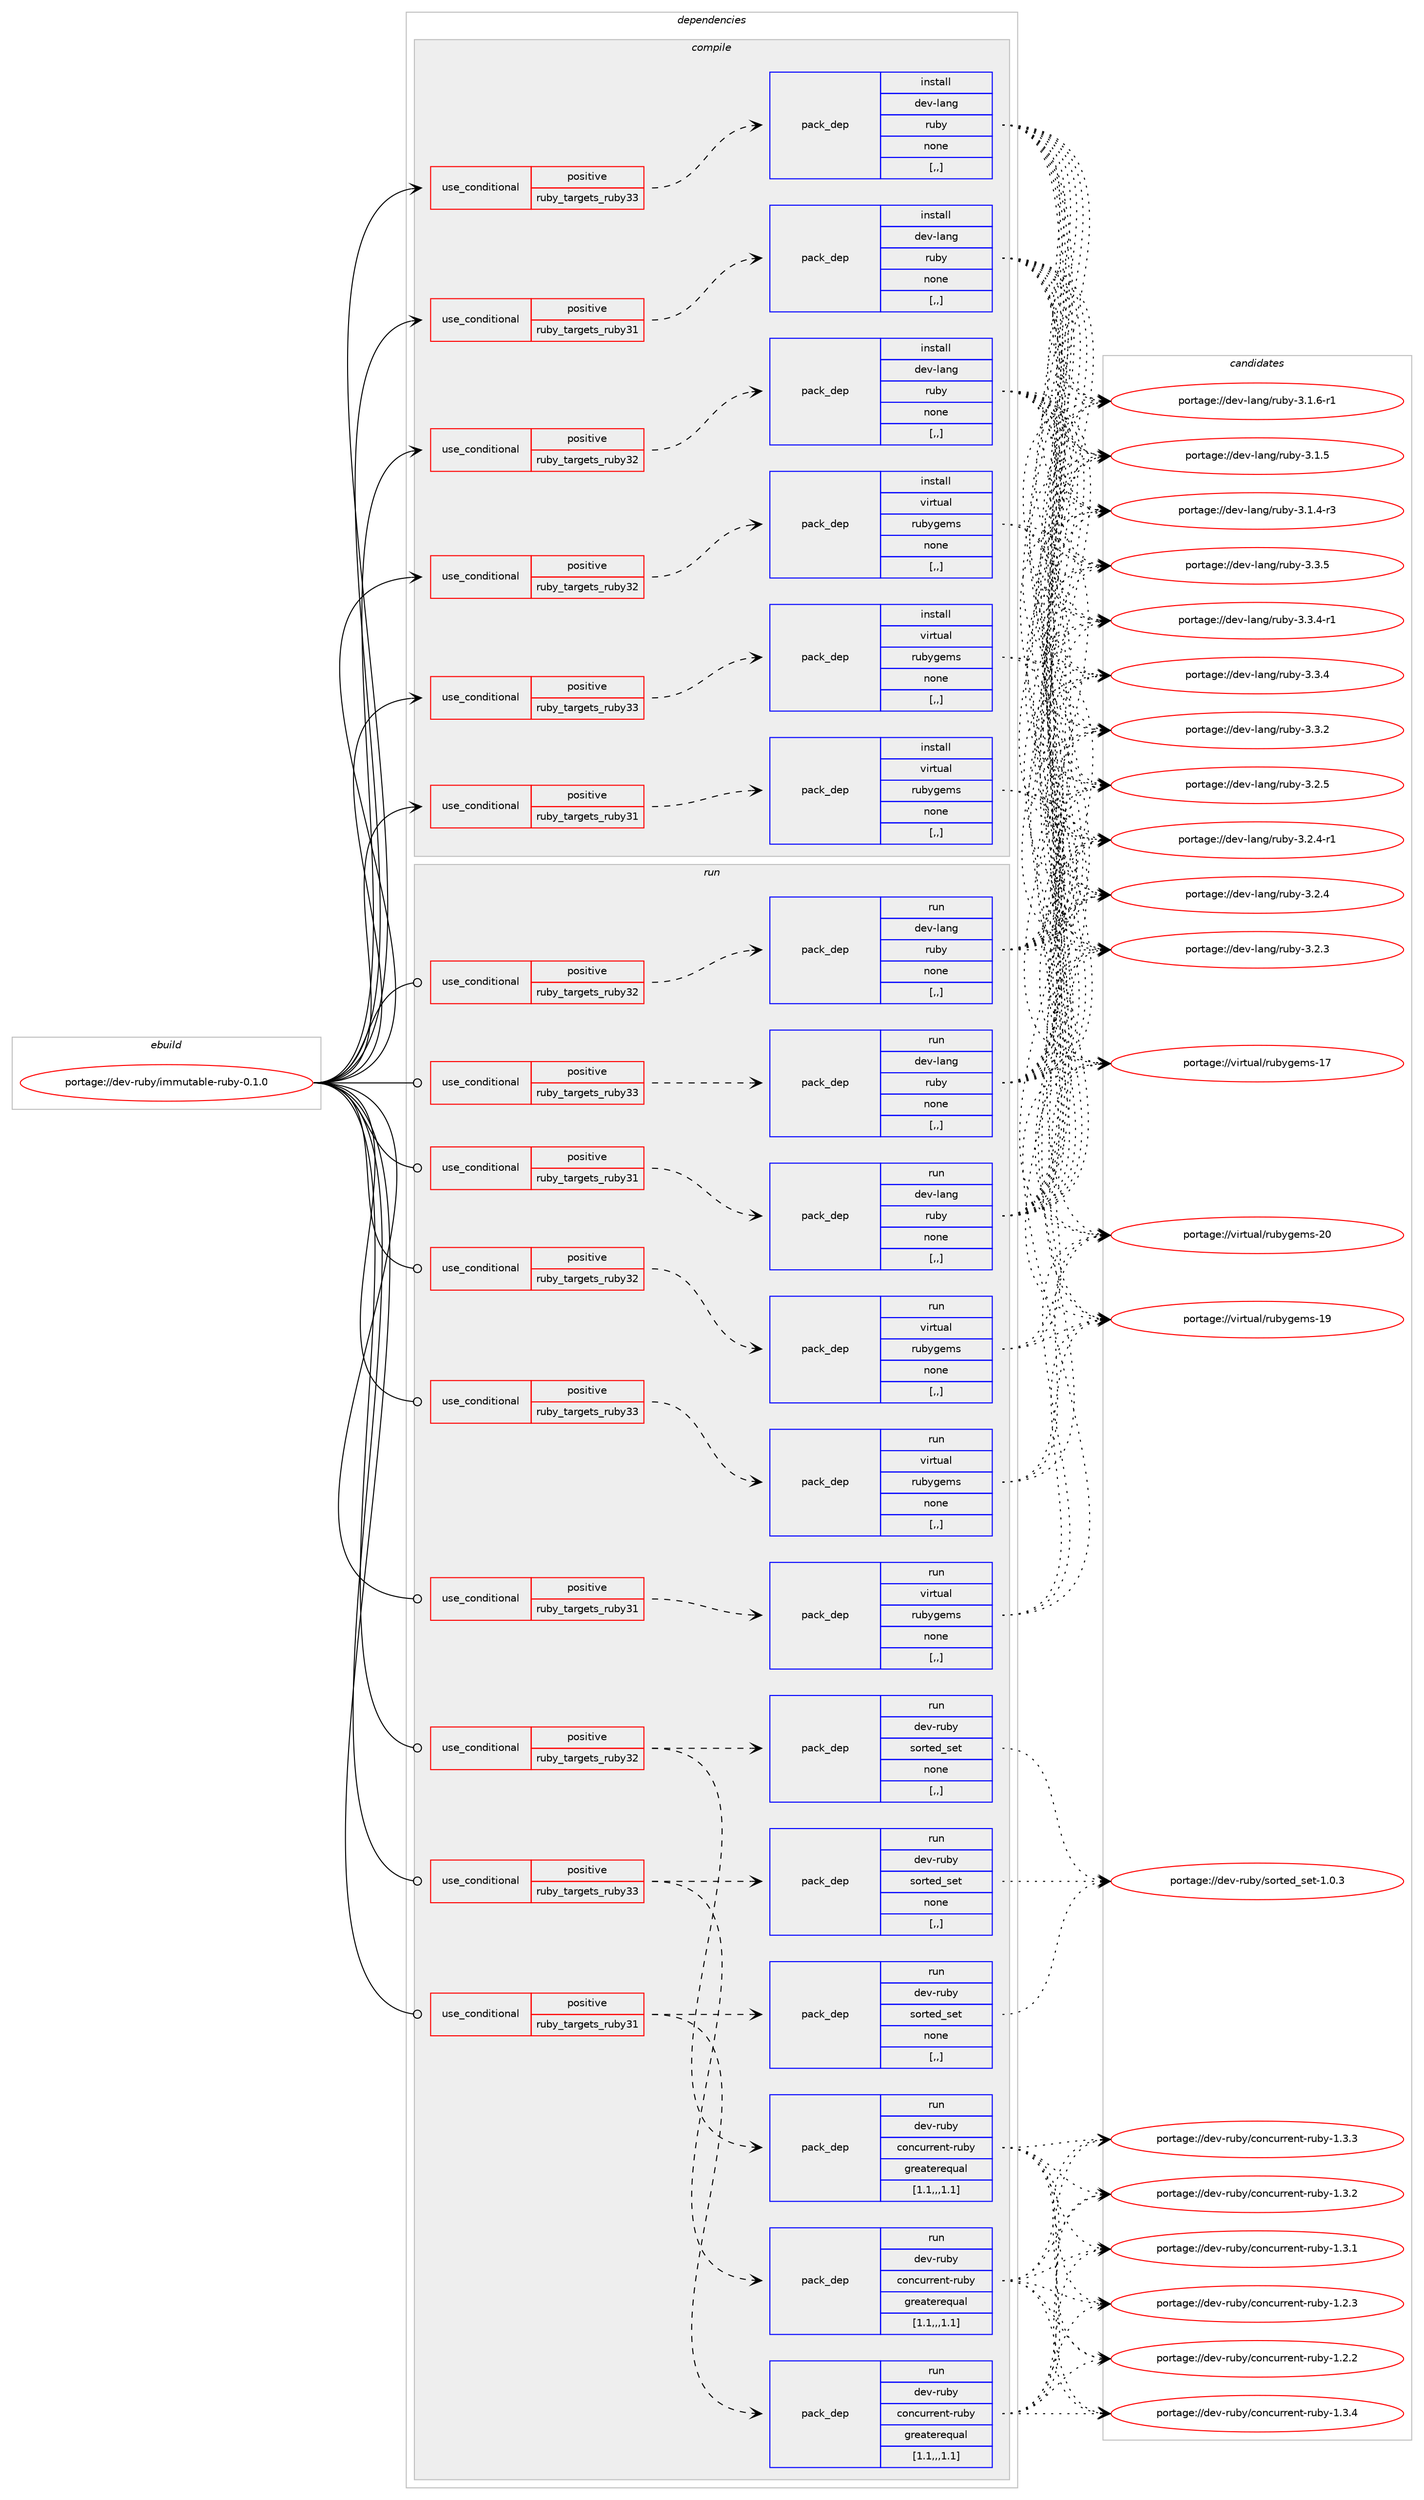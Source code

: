 digraph prolog {

# *************
# Graph options
# *************

newrank=true;
concentrate=true;
compound=true;
graph [rankdir=LR,fontname=Helvetica,fontsize=10,ranksep=1.5];#, ranksep=2.5, nodesep=0.2];
edge  [arrowhead=vee];
node  [fontname=Helvetica,fontsize=10];

# **********
# The ebuild
# **********

subgraph cluster_leftcol {
color=gray;
label=<<i>ebuild</i>>;
id [label="portage://dev-ruby/immutable-ruby-0.1.0", color=red, width=4, href="../dev-ruby/immutable-ruby-0.1.0.svg"];
}

# ****************
# The dependencies
# ****************

subgraph cluster_midcol {
color=gray;
label=<<i>dependencies</i>>;
subgraph cluster_compile {
fillcolor="#eeeeee";
style=filled;
label=<<i>compile</i>>;
subgraph cond180191 {
dependency682979 [label=<<TABLE BORDER="0" CELLBORDER="1" CELLSPACING="0" CELLPADDING="4"><TR><TD ROWSPAN="3" CELLPADDING="10">use_conditional</TD></TR><TR><TD>positive</TD></TR><TR><TD>ruby_targets_ruby31</TD></TR></TABLE>>, shape=none, color=red];
subgraph pack497865 {
dependency682980 [label=<<TABLE BORDER="0" CELLBORDER="1" CELLSPACING="0" CELLPADDING="4" WIDTH="220"><TR><TD ROWSPAN="6" CELLPADDING="30">pack_dep</TD></TR><TR><TD WIDTH="110">install</TD></TR><TR><TD>dev-lang</TD></TR><TR><TD>ruby</TD></TR><TR><TD>none</TD></TR><TR><TD>[,,]</TD></TR></TABLE>>, shape=none, color=blue];
}
dependency682979:e -> dependency682980:w [weight=20,style="dashed",arrowhead="vee"];
}
id:e -> dependency682979:w [weight=20,style="solid",arrowhead="vee"];
subgraph cond180192 {
dependency682981 [label=<<TABLE BORDER="0" CELLBORDER="1" CELLSPACING="0" CELLPADDING="4"><TR><TD ROWSPAN="3" CELLPADDING="10">use_conditional</TD></TR><TR><TD>positive</TD></TR><TR><TD>ruby_targets_ruby31</TD></TR></TABLE>>, shape=none, color=red];
subgraph pack497866 {
dependency682982 [label=<<TABLE BORDER="0" CELLBORDER="1" CELLSPACING="0" CELLPADDING="4" WIDTH="220"><TR><TD ROWSPAN="6" CELLPADDING="30">pack_dep</TD></TR><TR><TD WIDTH="110">install</TD></TR><TR><TD>virtual</TD></TR><TR><TD>rubygems</TD></TR><TR><TD>none</TD></TR><TR><TD>[,,]</TD></TR></TABLE>>, shape=none, color=blue];
}
dependency682981:e -> dependency682982:w [weight=20,style="dashed",arrowhead="vee"];
}
id:e -> dependency682981:w [weight=20,style="solid",arrowhead="vee"];
subgraph cond180193 {
dependency682983 [label=<<TABLE BORDER="0" CELLBORDER="1" CELLSPACING="0" CELLPADDING="4"><TR><TD ROWSPAN="3" CELLPADDING="10">use_conditional</TD></TR><TR><TD>positive</TD></TR><TR><TD>ruby_targets_ruby32</TD></TR></TABLE>>, shape=none, color=red];
subgraph pack497867 {
dependency682984 [label=<<TABLE BORDER="0" CELLBORDER="1" CELLSPACING="0" CELLPADDING="4" WIDTH="220"><TR><TD ROWSPAN="6" CELLPADDING="30">pack_dep</TD></TR><TR><TD WIDTH="110">install</TD></TR><TR><TD>dev-lang</TD></TR><TR><TD>ruby</TD></TR><TR><TD>none</TD></TR><TR><TD>[,,]</TD></TR></TABLE>>, shape=none, color=blue];
}
dependency682983:e -> dependency682984:w [weight=20,style="dashed",arrowhead="vee"];
}
id:e -> dependency682983:w [weight=20,style="solid",arrowhead="vee"];
subgraph cond180194 {
dependency682985 [label=<<TABLE BORDER="0" CELLBORDER="1" CELLSPACING="0" CELLPADDING="4"><TR><TD ROWSPAN="3" CELLPADDING="10">use_conditional</TD></TR><TR><TD>positive</TD></TR><TR><TD>ruby_targets_ruby32</TD></TR></TABLE>>, shape=none, color=red];
subgraph pack497868 {
dependency682986 [label=<<TABLE BORDER="0" CELLBORDER="1" CELLSPACING="0" CELLPADDING="4" WIDTH="220"><TR><TD ROWSPAN="6" CELLPADDING="30">pack_dep</TD></TR><TR><TD WIDTH="110">install</TD></TR><TR><TD>virtual</TD></TR><TR><TD>rubygems</TD></TR><TR><TD>none</TD></TR><TR><TD>[,,]</TD></TR></TABLE>>, shape=none, color=blue];
}
dependency682985:e -> dependency682986:w [weight=20,style="dashed",arrowhead="vee"];
}
id:e -> dependency682985:w [weight=20,style="solid",arrowhead="vee"];
subgraph cond180195 {
dependency682987 [label=<<TABLE BORDER="0" CELLBORDER="1" CELLSPACING="0" CELLPADDING="4"><TR><TD ROWSPAN="3" CELLPADDING="10">use_conditional</TD></TR><TR><TD>positive</TD></TR><TR><TD>ruby_targets_ruby33</TD></TR></TABLE>>, shape=none, color=red];
subgraph pack497869 {
dependency682988 [label=<<TABLE BORDER="0" CELLBORDER="1" CELLSPACING="0" CELLPADDING="4" WIDTH="220"><TR><TD ROWSPAN="6" CELLPADDING="30">pack_dep</TD></TR><TR><TD WIDTH="110">install</TD></TR><TR><TD>dev-lang</TD></TR><TR><TD>ruby</TD></TR><TR><TD>none</TD></TR><TR><TD>[,,]</TD></TR></TABLE>>, shape=none, color=blue];
}
dependency682987:e -> dependency682988:w [weight=20,style="dashed",arrowhead="vee"];
}
id:e -> dependency682987:w [weight=20,style="solid",arrowhead="vee"];
subgraph cond180196 {
dependency682989 [label=<<TABLE BORDER="0" CELLBORDER="1" CELLSPACING="0" CELLPADDING="4"><TR><TD ROWSPAN="3" CELLPADDING="10">use_conditional</TD></TR><TR><TD>positive</TD></TR><TR><TD>ruby_targets_ruby33</TD></TR></TABLE>>, shape=none, color=red];
subgraph pack497870 {
dependency682990 [label=<<TABLE BORDER="0" CELLBORDER="1" CELLSPACING="0" CELLPADDING="4" WIDTH="220"><TR><TD ROWSPAN="6" CELLPADDING="30">pack_dep</TD></TR><TR><TD WIDTH="110">install</TD></TR><TR><TD>virtual</TD></TR><TR><TD>rubygems</TD></TR><TR><TD>none</TD></TR><TR><TD>[,,]</TD></TR></TABLE>>, shape=none, color=blue];
}
dependency682989:e -> dependency682990:w [weight=20,style="dashed",arrowhead="vee"];
}
id:e -> dependency682989:w [weight=20,style="solid",arrowhead="vee"];
}
subgraph cluster_compileandrun {
fillcolor="#eeeeee";
style=filled;
label=<<i>compile and run</i>>;
}
subgraph cluster_run {
fillcolor="#eeeeee";
style=filled;
label=<<i>run</i>>;
subgraph cond180197 {
dependency682991 [label=<<TABLE BORDER="0" CELLBORDER="1" CELLSPACING="0" CELLPADDING="4"><TR><TD ROWSPAN="3" CELLPADDING="10">use_conditional</TD></TR><TR><TD>positive</TD></TR><TR><TD>ruby_targets_ruby31</TD></TR></TABLE>>, shape=none, color=red];
subgraph pack497871 {
dependency682992 [label=<<TABLE BORDER="0" CELLBORDER="1" CELLSPACING="0" CELLPADDING="4" WIDTH="220"><TR><TD ROWSPAN="6" CELLPADDING="30">pack_dep</TD></TR><TR><TD WIDTH="110">run</TD></TR><TR><TD>dev-lang</TD></TR><TR><TD>ruby</TD></TR><TR><TD>none</TD></TR><TR><TD>[,,]</TD></TR></TABLE>>, shape=none, color=blue];
}
dependency682991:e -> dependency682992:w [weight=20,style="dashed",arrowhead="vee"];
}
id:e -> dependency682991:w [weight=20,style="solid",arrowhead="odot"];
subgraph cond180198 {
dependency682993 [label=<<TABLE BORDER="0" CELLBORDER="1" CELLSPACING="0" CELLPADDING="4"><TR><TD ROWSPAN="3" CELLPADDING="10">use_conditional</TD></TR><TR><TD>positive</TD></TR><TR><TD>ruby_targets_ruby31</TD></TR></TABLE>>, shape=none, color=red];
subgraph pack497872 {
dependency682994 [label=<<TABLE BORDER="0" CELLBORDER="1" CELLSPACING="0" CELLPADDING="4" WIDTH="220"><TR><TD ROWSPAN="6" CELLPADDING="30">pack_dep</TD></TR><TR><TD WIDTH="110">run</TD></TR><TR><TD>dev-ruby</TD></TR><TR><TD>concurrent-ruby</TD></TR><TR><TD>greaterequal</TD></TR><TR><TD>[1.1,,,1.1]</TD></TR></TABLE>>, shape=none, color=blue];
}
dependency682993:e -> dependency682994:w [weight=20,style="dashed",arrowhead="vee"];
subgraph pack497873 {
dependency682995 [label=<<TABLE BORDER="0" CELLBORDER="1" CELLSPACING="0" CELLPADDING="4" WIDTH="220"><TR><TD ROWSPAN="6" CELLPADDING="30">pack_dep</TD></TR><TR><TD WIDTH="110">run</TD></TR><TR><TD>dev-ruby</TD></TR><TR><TD>sorted_set</TD></TR><TR><TD>none</TD></TR><TR><TD>[,,]</TD></TR></TABLE>>, shape=none, color=blue];
}
dependency682993:e -> dependency682995:w [weight=20,style="dashed",arrowhead="vee"];
}
id:e -> dependency682993:w [weight=20,style="solid",arrowhead="odot"];
subgraph cond180199 {
dependency682996 [label=<<TABLE BORDER="0" CELLBORDER="1" CELLSPACING="0" CELLPADDING="4"><TR><TD ROWSPAN="3" CELLPADDING="10">use_conditional</TD></TR><TR><TD>positive</TD></TR><TR><TD>ruby_targets_ruby31</TD></TR></TABLE>>, shape=none, color=red];
subgraph pack497874 {
dependency682997 [label=<<TABLE BORDER="0" CELLBORDER="1" CELLSPACING="0" CELLPADDING="4" WIDTH="220"><TR><TD ROWSPAN="6" CELLPADDING="30">pack_dep</TD></TR><TR><TD WIDTH="110">run</TD></TR><TR><TD>virtual</TD></TR><TR><TD>rubygems</TD></TR><TR><TD>none</TD></TR><TR><TD>[,,]</TD></TR></TABLE>>, shape=none, color=blue];
}
dependency682996:e -> dependency682997:w [weight=20,style="dashed",arrowhead="vee"];
}
id:e -> dependency682996:w [weight=20,style="solid",arrowhead="odot"];
subgraph cond180200 {
dependency682998 [label=<<TABLE BORDER="0" CELLBORDER="1" CELLSPACING="0" CELLPADDING="4"><TR><TD ROWSPAN="3" CELLPADDING="10">use_conditional</TD></TR><TR><TD>positive</TD></TR><TR><TD>ruby_targets_ruby32</TD></TR></TABLE>>, shape=none, color=red];
subgraph pack497875 {
dependency682999 [label=<<TABLE BORDER="0" CELLBORDER="1" CELLSPACING="0" CELLPADDING="4" WIDTH="220"><TR><TD ROWSPAN="6" CELLPADDING="30">pack_dep</TD></TR><TR><TD WIDTH="110">run</TD></TR><TR><TD>dev-lang</TD></TR><TR><TD>ruby</TD></TR><TR><TD>none</TD></TR><TR><TD>[,,]</TD></TR></TABLE>>, shape=none, color=blue];
}
dependency682998:e -> dependency682999:w [weight=20,style="dashed",arrowhead="vee"];
}
id:e -> dependency682998:w [weight=20,style="solid",arrowhead="odot"];
subgraph cond180201 {
dependency683000 [label=<<TABLE BORDER="0" CELLBORDER="1" CELLSPACING="0" CELLPADDING="4"><TR><TD ROWSPAN="3" CELLPADDING="10">use_conditional</TD></TR><TR><TD>positive</TD></TR><TR><TD>ruby_targets_ruby32</TD></TR></TABLE>>, shape=none, color=red];
subgraph pack497876 {
dependency683001 [label=<<TABLE BORDER="0" CELLBORDER="1" CELLSPACING="0" CELLPADDING="4" WIDTH="220"><TR><TD ROWSPAN="6" CELLPADDING="30">pack_dep</TD></TR><TR><TD WIDTH="110">run</TD></TR><TR><TD>dev-ruby</TD></TR><TR><TD>concurrent-ruby</TD></TR><TR><TD>greaterequal</TD></TR><TR><TD>[1.1,,,1.1]</TD></TR></TABLE>>, shape=none, color=blue];
}
dependency683000:e -> dependency683001:w [weight=20,style="dashed",arrowhead="vee"];
subgraph pack497877 {
dependency683002 [label=<<TABLE BORDER="0" CELLBORDER="1" CELLSPACING="0" CELLPADDING="4" WIDTH="220"><TR><TD ROWSPAN="6" CELLPADDING="30">pack_dep</TD></TR><TR><TD WIDTH="110">run</TD></TR><TR><TD>dev-ruby</TD></TR><TR><TD>sorted_set</TD></TR><TR><TD>none</TD></TR><TR><TD>[,,]</TD></TR></TABLE>>, shape=none, color=blue];
}
dependency683000:e -> dependency683002:w [weight=20,style="dashed",arrowhead="vee"];
}
id:e -> dependency683000:w [weight=20,style="solid",arrowhead="odot"];
subgraph cond180202 {
dependency683003 [label=<<TABLE BORDER="0" CELLBORDER="1" CELLSPACING="0" CELLPADDING="4"><TR><TD ROWSPAN="3" CELLPADDING="10">use_conditional</TD></TR><TR><TD>positive</TD></TR><TR><TD>ruby_targets_ruby32</TD></TR></TABLE>>, shape=none, color=red];
subgraph pack497878 {
dependency683004 [label=<<TABLE BORDER="0" CELLBORDER="1" CELLSPACING="0" CELLPADDING="4" WIDTH="220"><TR><TD ROWSPAN="6" CELLPADDING="30">pack_dep</TD></TR><TR><TD WIDTH="110">run</TD></TR><TR><TD>virtual</TD></TR><TR><TD>rubygems</TD></TR><TR><TD>none</TD></TR><TR><TD>[,,]</TD></TR></TABLE>>, shape=none, color=blue];
}
dependency683003:e -> dependency683004:w [weight=20,style="dashed",arrowhead="vee"];
}
id:e -> dependency683003:w [weight=20,style="solid",arrowhead="odot"];
subgraph cond180203 {
dependency683005 [label=<<TABLE BORDER="0" CELLBORDER="1" CELLSPACING="0" CELLPADDING="4"><TR><TD ROWSPAN="3" CELLPADDING="10">use_conditional</TD></TR><TR><TD>positive</TD></TR><TR><TD>ruby_targets_ruby33</TD></TR></TABLE>>, shape=none, color=red];
subgraph pack497879 {
dependency683006 [label=<<TABLE BORDER="0" CELLBORDER="1" CELLSPACING="0" CELLPADDING="4" WIDTH="220"><TR><TD ROWSPAN="6" CELLPADDING="30">pack_dep</TD></TR><TR><TD WIDTH="110">run</TD></TR><TR><TD>dev-lang</TD></TR><TR><TD>ruby</TD></TR><TR><TD>none</TD></TR><TR><TD>[,,]</TD></TR></TABLE>>, shape=none, color=blue];
}
dependency683005:e -> dependency683006:w [weight=20,style="dashed",arrowhead="vee"];
}
id:e -> dependency683005:w [weight=20,style="solid",arrowhead="odot"];
subgraph cond180204 {
dependency683007 [label=<<TABLE BORDER="0" CELLBORDER="1" CELLSPACING="0" CELLPADDING="4"><TR><TD ROWSPAN="3" CELLPADDING="10">use_conditional</TD></TR><TR><TD>positive</TD></TR><TR><TD>ruby_targets_ruby33</TD></TR></TABLE>>, shape=none, color=red];
subgraph pack497880 {
dependency683008 [label=<<TABLE BORDER="0" CELLBORDER="1" CELLSPACING="0" CELLPADDING="4" WIDTH="220"><TR><TD ROWSPAN="6" CELLPADDING="30">pack_dep</TD></TR><TR><TD WIDTH="110">run</TD></TR><TR><TD>dev-ruby</TD></TR><TR><TD>concurrent-ruby</TD></TR><TR><TD>greaterequal</TD></TR><TR><TD>[1.1,,,1.1]</TD></TR></TABLE>>, shape=none, color=blue];
}
dependency683007:e -> dependency683008:w [weight=20,style="dashed",arrowhead="vee"];
subgraph pack497881 {
dependency683009 [label=<<TABLE BORDER="0" CELLBORDER="1" CELLSPACING="0" CELLPADDING="4" WIDTH="220"><TR><TD ROWSPAN="6" CELLPADDING="30">pack_dep</TD></TR><TR><TD WIDTH="110">run</TD></TR><TR><TD>dev-ruby</TD></TR><TR><TD>sorted_set</TD></TR><TR><TD>none</TD></TR><TR><TD>[,,]</TD></TR></TABLE>>, shape=none, color=blue];
}
dependency683007:e -> dependency683009:w [weight=20,style="dashed",arrowhead="vee"];
}
id:e -> dependency683007:w [weight=20,style="solid",arrowhead="odot"];
subgraph cond180205 {
dependency683010 [label=<<TABLE BORDER="0" CELLBORDER="1" CELLSPACING="0" CELLPADDING="4"><TR><TD ROWSPAN="3" CELLPADDING="10">use_conditional</TD></TR><TR><TD>positive</TD></TR><TR><TD>ruby_targets_ruby33</TD></TR></TABLE>>, shape=none, color=red];
subgraph pack497882 {
dependency683011 [label=<<TABLE BORDER="0" CELLBORDER="1" CELLSPACING="0" CELLPADDING="4" WIDTH="220"><TR><TD ROWSPAN="6" CELLPADDING="30">pack_dep</TD></TR><TR><TD WIDTH="110">run</TD></TR><TR><TD>virtual</TD></TR><TR><TD>rubygems</TD></TR><TR><TD>none</TD></TR><TR><TD>[,,]</TD></TR></TABLE>>, shape=none, color=blue];
}
dependency683010:e -> dependency683011:w [weight=20,style="dashed",arrowhead="vee"];
}
id:e -> dependency683010:w [weight=20,style="solid",arrowhead="odot"];
}
}

# **************
# The candidates
# **************

subgraph cluster_choices {
rank=same;
color=gray;
label=<<i>candidates</i>>;

subgraph choice497865 {
color=black;
nodesep=1;
choice10010111845108971101034711411798121455146514653 [label="portage://dev-lang/ruby-3.3.5", color=red, width=4,href="../dev-lang/ruby-3.3.5.svg"];
choice100101118451089711010347114117981214551465146524511449 [label="portage://dev-lang/ruby-3.3.4-r1", color=red, width=4,href="../dev-lang/ruby-3.3.4-r1.svg"];
choice10010111845108971101034711411798121455146514652 [label="portage://dev-lang/ruby-3.3.4", color=red, width=4,href="../dev-lang/ruby-3.3.4.svg"];
choice10010111845108971101034711411798121455146514650 [label="portage://dev-lang/ruby-3.3.2", color=red, width=4,href="../dev-lang/ruby-3.3.2.svg"];
choice10010111845108971101034711411798121455146504653 [label="portage://dev-lang/ruby-3.2.5", color=red, width=4,href="../dev-lang/ruby-3.2.5.svg"];
choice100101118451089711010347114117981214551465046524511449 [label="portage://dev-lang/ruby-3.2.4-r1", color=red, width=4,href="../dev-lang/ruby-3.2.4-r1.svg"];
choice10010111845108971101034711411798121455146504652 [label="portage://dev-lang/ruby-3.2.4", color=red, width=4,href="../dev-lang/ruby-3.2.4.svg"];
choice10010111845108971101034711411798121455146504651 [label="portage://dev-lang/ruby-3.2.3", color=red, width=4,href="../dev-lang/ruby-3.2.3.svg"];
choice100101118451089711010347114117981214551464946544511449 [label="portage://dev-lang/ruby-3.1.6-r1", color=red, width=4,href="../dev-lang/ruby-3.1.6-r1.svg"];
choice10010111845108971101034711411798121455146494653 [label="portage://dev-lang/ruby-3.1.5", color=red, width=4,href="../dev-lang/ruby-3.1.5.svg"];
choice100101118451089711010347114117981214551464946524511451 [label="portage://dev-lang/ruby-3.1.4-r3", color=red, width=4,href="../dev-lang/ruby-3.1.4-r3.svg"];
dependency682980:e -> choice10010111845108971101034711411798121455146514653:w [style=dotted,weight="100"];
dependency682980:e -> choice100101118451089711010347114117981214551465146524511449:w [style=dotted,weight="100"];
dependency682980:e -> choice10010111845108971101034711411798121455146514652:w [style=dotted,weight="100"];
dependency682980:e -> choice10010111845108971101034711411798121455146514650:w [style=dotted,weight="100"];
dependency682980:e -> choice10010111845108971101034711411798121455146504653:w [style=dotted,weight="100"];
dependency682980:e -> choice100101118451089711010347114117981214551465046524511449:w [style=dotted,weight="100"];
dependency682980:e -> choice10010111845108971101034711411798121455146504652:w [style=dotted,weight="100"];
dependency682980:e -> choice10010111845108971101034711411798121455146504651:w [style=dotted,weight="100"];
dependency682980:e -> choice100101118451089711010347114117981214551464946544511449:w [style=dotted,weight="100"];
dependency682980:e -> choice10010111845108971101034711411798121455146494653:w [style=dotted,weight="100"];
dependency682980:e -> choice100101118451089711010347114117981214551464946524511451:w [style=dotted,weight="100"];
}
subgraph choice497866 {
color=black;
nodesep=1;
choice118105114116117971084711411798121103101109115455048 [label="portage://virtual/rubygems-20", color=red, width=4,href="../virtual/rubygems-20.svg"];
choice118105114116117971084711411798121103101109115454957 [label="portage://virtual/rubygems-19", color=red, width=4,href="../virtual/rubygems-19.svg"];
choice118105114116117971084711411798121103101109115454955 [label="portage://virtual/rubygems-17", color=red, width=4,href="../virtual/rubygems-17.svg"];
dependency682982:e -> choice118105114116117971084711411798121103101109115455048:w [style=dotted,weight="100"];
dependency682982:e -> choice118105114116117971084711411798121103101109115454957:w [style=dotted,weight="100"];
dependency682982:e -> choice118105114116117971084711411798121103101109115454955:w [style=dotted,weight="100"];
}
subgraph choice497867 {
color=black;
nodesep=1;
choice10010111845108971101034711411798121455146514653 [label="portage://dev-lang/ruby-3.3.5", color=red, width=4,href="../dev-lang/ruby-3.3.5.svg"];
choice100101118451089711010347114117981214551465146524511449 [label="portage://dev-lang/ruby-3.3.4-r1", color=red, width=4,href="../dev-lang/ruby-3.3.4-r1.svg"];
choice10010111845108971101034711411798121455146514652 [label="portage://dev-lang/ruby-3.3.4", color=red, width=4,href="../dev-lang/ruby-3.3.4.svg"];
choice10010111845108971101034711411798121455146514650 [label="portage://dev-lang/ruby-3.3.2", color=red, width=4,href="../dev-lang/ruby-3.3.2.svg"];
choice10010111845108971101034711411798121455146504653 [label="portage://dev-lang/ruby-3.2.5", color=red, width=4,href="../dev-lang/ruby-3.2.5.svg"];
choice100101118451089711010347114117981214551465046524511449 [label="portage://dev-lang/ruby-3.2.4-r1", color=red, width=4,href="../dev-lang/ruby-3.2.4-r1.svg"];
choice10010111845108971101034711411798121455146504652 [label="portage://dev-lang/ruby-3.2.4", color=red, width=4,href="../dev-lang/ruby-3.2.4.svg"];
choice10010111845108971101034711411798121455146504651 [label="portage://dev-lang/ruby-3.2.3", color=red, width=4,href="../dev-lang/ruby-3.2.3.svg"];
choice100101118451089711010347114117981214551464946544511449 [label="portage://dev-lang/ruby-3.1.6-r1", color=red, width=4,href="../dev-lang/ruby-3.1.6-r1.svg"];
choice10010111845108971101034711411798121455146494653 [label="portage://dev-lang/ruby-3.1.5", color=red, width=4,href="../dev-lang/ruby-3.1.5.svg"];
choice100101118451089711010347114117981214551464946524511451 [label="portage://dev-lang/ruby-3.1.4-r3", color=red, width=4,href="../dev-lang/ruby-3.1.4-r3.svg"];
dependency682984:e -> choice10010111845108971101034711411798121455146514653:w [style=dotted,weight="100"];
dependency682984:e -> choice100101118451089711010347114117981214551465146524511449:w [style=dotted,weight="100"];
dependency682984:e -> choice10010111845108971101034711411798121455146514652:w [style=dotted,weight="100"];
dependency682984:e -> choice10010111845108971101034711411798121455146514650:w [style=dotted,weight="100"];
dependency682984:e -> choice10010111845108971101034711411798121455146504653:w [style=dotted,weight="100"];
dependency682984:e -> choice100101118451089711010347114117981214551465046524511449:w [style=dotted,weight="100"];
dependency682984:e -> choice10010111845108971101034711411798121455146504652:w [style=dotted,weight="100"];
dependency682984:e -> choice10010111845108971101034711411798121455146504651:w [style=dotted,weight="100"];
dependency682984:e -> choice100101118451089711010347114117981214551464946544511449:w [style=dotted,weight="100"];
dependency682984:e -> choice10010111845108971101034711411798121455146494653:w [style=dotted,weight="100"];
dependency682984:e -> choice100101118451089711010347114117981214551464946524511451:w [style=dotted,weight="100"];
}
subgraph choice497868 {
color=black;
nodesep=1;
choice118105114116117971084711411798121103101109115455048 [label="portage://virtual/rubygems-20", color=red, width=4,href="../virtual/rubygems-20.svg"];
choice118105114116117971084711411798121103101109115454957 [label="portage://virtual/rubygems-19", color=red, width=4,href="../virtual/rubygems-19.svg"];
choice118105114116117971084711411798121103101109115454955 [label="portage://virtual/rubygems-17", color=red, width=4,href="../virtual/rubygems-17.svg"];
dependency682986:e -> choice118105114116117971084711411798121103101109115455048:w [style=dotted,weight="100"];
dependency682986:e -> choice118105114116117971084711411798121103101109115454957:w [style=dotted,weight="100"];
dependency682986:e -> choice118105114116117971084711411798121103101109115454955:w [style=dotted,weight="100"];
}
subgraph choice497869 {
color=black;
nodesep=1;
choice10010111845108971101034711411798121455146514653 [label="portage://dev-lang/ruby-3.3.5", color=red, width=4,href="../dev-lang/ruby-3.3.5.svg"];
choice100101118451089711010347114117981214551465146524511449 [label="portage://dev-lang/ruby-3.3.4-r1", color=red, width=4,href="../dev-lang/ruby-3.3.4-r1.svg"];
choice10010111845108971101034711411798121455146514652 [label="portage://dev-lang/ruby-3.3.4", color=red, width=4,href="../dev-lang/ruby-3.3.4.svg"];
choice10010111845108971101034711411798121455146514650 [label="portage://dev-lang/ruby-3.3.2", color=red, width=4,href="../dev-lang/ruby-3.3.2.svg"];
choice10010111845108971101034711411798121455146504653 [label="portage://dev-lang/ruby-3.2.5", color=red, width=4,href="../dev-lang/ruby-3.2.5.svg"];
choice100101118451089711010347114117981214551465046524511449 [label="portage://dev-lang/ruby-3.2.4-r1", color=red, width=4,href="../dev-lang/ruby-3.2.4-r1.svg"];
choice10010111845108971101034711411798121455146504652 [label="portage://dev-lang/ruby-3.2.4", color=red, width=4,href="../dev-lang/ruby-3.2.4.svg"];
choice10010111845108971101034711411798121455146504651 [label="portage://dev-lang/ruby-3.2.3", color=red, width=4,href="../dev-lang/ruby-3.2.3.svg"];
choice100101118451089711010347114117981214551464946544511449 [label="portage://dev-lang/ruby-3.1.6-r1", color=red, width=4,href="../dev-lang/ruby-3.1.6-r1.svg"];
choice10010111845108971101034711411798121455146494653 [label="portage://dev-lang/ruby-3.1.5", color=red, width=4,href="../dev-lang/ruby-3.1.5.svg"];
choice100101118451089711010347114117981214551464946524511451 [label="portage://dev-lang/ruby-3.1.4-r3", color=red, width=4,href="../dev-lang/ruby-3.1.4-r3.svg"];
dependency682988:e -> choice10010111845108971101034711411798121455146514653:w [style=dotted,weight="100"];
dependency682988:e -> choice100101118451089711010347114117981214551465146524511449:w [style=dotted,weight="100"];
dependency682988:e -> choice10010111845108971101034711411798121455146514652:w [style=dotted,weight="100"];
dependency682988:e -> choice10010111845108971101034711411798121455146514650:w [style=dotted,weight="100"];
dependency682988:e -> choice10010111845108971101034711411798121455146504653:w [style=dotted,weight="100"];
dependency682988:e -> choice100101118451089711010347114117981214551465046524511449:w [style=dotted,weight="100"];
dependency682988:e -> choice10010111845108971101034711411798121455146504652:w [style=dotted,weight="100"];
dependency682988:e -> choice10010111845108971101034711411798121455146504651:w [style=dotted,weight="100"];
dependency682988:e -> choice100101118451089711010347114117981214551464946544511449:w [style=dotted,weight="100"];
dependency682988:e -> choice10010111845108971101034711411798121455146494653:w [style=dotted,weight="100"];
dependency682988:e -> choice100101118451089711010347114117981214551464946524511451:w [style=dotted,weight="100"];
}
subgraph choice497870 {
color=black;
nodesep=1;
choice118105114116117971084711411798121103101109115455048 [label="portage://virtual/rubygems-20", color=red, width=4,href="../virtual/rubygems-20.svg"];
choice118105114116117971084711411798121103101109115454957 [label="portage://virtual/rubygems-19", color=red, width=4,href="../virtual/rubygems-19.svg"];
choice118105114116117971084711411798121103101109115454955 [label="portage://virtual/rubygems-17", color=red, width=4,href="../virtual/rubygems-17.svg"];
dependency682990:e -> choice118105114116117971084711411798121103101109115455048:w [style=dotted,weight="100"];
dependency682990:e -> choice118105114116117971084711411798121103101109115454957:w [style=dotted,weight="100"];
dependency682990:e -> choice118105114116117971084711411798121103101109115454955:w [style=dotted,weight="100"];
}
subgraph choice497871 {
color=black;
nodesep=1;
choice10010111845108971101034711411798121455146514653 [label="portage://dev-lang/ruby-3.3.5", color=red, width=4,href="../dev-lang/ruby-3.3.5.svg"];
choice100101118451089711010347114117981214551465146524511449 [label="portage://dev-lang/ruby-3.3.4-r1", color=red, width=4,href="../dev-lang/ruby-3.3.4-r1.svg"];
choice10010111845108971101034711411798121455146514652 [label="portage://dev-lang/ruby-3.3.4", color=red, width=4,href="../dev-lang/ruby-3.3.4.svg"];
choice10010111845108971101034711411798121455146514650 [label="portage://dev-lang/ruby-3.3.2", color=red, width=4,href="../dev-lang/ruby-3.3.2.svg"];
choice10010111845108971101034711411798121455146504653 [label="portage://dev-lang/ruby-3.2.5", color=red, width=4,href="../dev-lang/ruby-3.2.5.svg"];
choice100101118451089711010347114117981214551465046524511449 [label="portage://dev-lang/ruby-3.2.4-r1", color=red, width=4,href="../dev-lang/ruby-3.2.4-r1.svg"];
choice10010111845108971101034711411798121455146504652 [label="portage://dev-lang/ruby-3.2.4", color=red, width=4,href="../dev-lang/ruby-3.2.4.svg"];
choice10010111845108971101034711411798121455146504651 [label="portage://dev-lang/ruby-3.2.3", color=red, width=4,href="../dev-lang/ruby-3.2.3.svg"];
choice100101118451089711010347114117981214551464946544511449 [label="portage://dev-lang/ruby-3.1.6-r1", color=red, width=4,href="../dev-lang/ruby-3.1.6-r1.svg"];
choice10010111845108971101034711411798121455146494653 [label="portage://dev-lang/ruby-3.1.5", color=red, width=4,href="../dev-lang/ruby-3.1.5.svg"];
choice100101118451089711010347114117981214551464946524511451 [label="portage://dev-lang/ruby-3.1.4-r3", color=red, width=4,href="../dev-lang/ruby-3.1.4-r3.svg"];
dependency682992:e -> choice10010111845108971101034711411798121455146514653:w [style=dotted,weight="100"];
dependency682992:e -> choice100101118451089711010347114117981214551465146524511449:w [style=dotted,weight="100"];
dependency682992:e -> choice10010111845108971101034711411798121455146514652:w [style=dotted,weight="100"];
dependency682992:e -> choice10010111845108971101034711411798121455146514650:w [style=dotted,weight="100"];
dependency682992:e -> choice10010111845108971101034711411798121455146504653:w [style=dotted,weight="100"];
dependency682992:e -> choice100101118451089711010347114117981214551465046524511449:w [style=dotted,weight="100"];
dependency682992:e -> choice10010111845108971101034711411798121455146504652:w [style=dotted,weight="100"];
dependency682992:e -> choice10010111845108971101034711411798121455146504651:w [style=dotted,weight="100"];
dependency682992:e -> choice100101118451089711010347114117981214551464946544511449:w [style=dotted,weight="100"];
dependency682992:e -> choice10010111845108971101034711411798121455146494653:w [style=dotted,weight="100"];
dependency682992:e -> choice100101118451089711010347114117981214551464946524511451:w [style=dotted,weight="100"];
}
subgraph choice497872 {
color=black;
nodesep=1;
choice10010111845114117981214799111110991171141141011101164511411798121454946514652 [label="portage://dev-ruby/concurrent-ruby-1.3.4", color=red, width=4,href="../dev-ruby/concurrent-ruby-1.3.4.svg"];
choice10010111845114117981214799111110991171141141011101164511411798121454946514651 [label="portage://dev-ruby/concurrent-ruby-1.3.3", color=red, width=4,href="../dev-ruby/concurrent-ruby-1.3.3.svg"];
choice10010111845114117981214799111110991171141141011101164511411798121454946514650 [label="portage://dev-ruby/concurrent-ruby-1.3.2", color=red, width=4,href="../dev-ruby/concurrent-ruby-1.3.2.svg"];
choice10010111845114117981214799111110991171141141011101164511411798121454946514649 [label="portage://dev-ruby/concurrent-ruby-1.3.1", color=red, width=4,href="../dev-ruby/concurrent-ruby-1.3.1.svg"];
choice10010111845114117981214799111110991171141141011101164511411798121454946504651 [label="portage://dev-ruby/concurrent-ruby-1.2.3", color=red, width=4,href="../dev-ruby/concurrent-ruby-1.2.3.svg"];
choice10010111845114117981214799111110991171141141011101164511411798121454946504650 [label="portage://dev-ruby/concurrent-ruby-1.2.2", color=red, width=4,href="../dev-ruby/concurrent-ruby-1.2.2.svg"];
dependency682994:e -> choice10010111845114117981214799111110991171141141011101164511411798121454946514652:w [style=dotted,weight="100"];
dependency682994:e -> choice10010111845114117981214799111110991171141141011101164511411798121454946514651:w [style=dotted,weight="100"];
dependency682994:e -> choice10010111845114117981214799111110991171141141011101164511411798121454946514650:w [style=dotted,weight="100"];
dependency682994:e -> choice10010111845114117981214799111110991171141141011101164511411798121454946514649:w [style=dotted,weight="100"];
dependency682994:e -> choice10010111845114117981214799111110991171141141011101164511411798121454946504651:w [style=dotted,weight="100"];
dependency682994:e -> choice10010111845114117981214799111110991171141141011101164511411798121454946504650:w [style=dotted,weight="100"];
}
subgraph choice497873 {
color=black;
nodesep=1;
choice10010111845114117981214711511111411610110095115101116454946484651 [label="portage://dev-ruby/sorted_set-1.0.3", color=red, width=4,href="../dev-ruby/sorted_set-1.0.3.svg"];
dependency682995:e -> choice10010111845114117981214711511111411610110095115101116454946484651:w [style=dotted,weight="100"];
}
subgraph choice497874 {
color=black;
nodesep=1;
choice118105114116117971084711411798121103101109115455048 [label="portage://virtual/rubygems-20", color=red, width=4,href="../virtual/rubygems-20.svg"];
choice118105114116117971084711411798121103101109115454957 [label="portage://virtual/rubygems-19", color=red, width=4,href="../virtual/rubygems-19.svg"];
choice118105114116117971084711411798121103101109115454955 [label="portage://virtual/rubygems-17", color=red, width=4,href="../virtual/rubygems-17.svg"];
dependency682997:e -> choice118105114116117971084711411798121103101109115455048:w [style=dotted,weight="100"];
dependency682997:e -> choice118105114116117971084711411798121103101109115454957:w [style=dotted,weight="100"];
dependency682997:e -> choice118105114116117971084711411798121103101109115454955:w [style=dotted,weight="100"];
}
subgraph choice497875 {
color=black;
nodesep=1;
choice10010111845108971101034711411798121455146514653 [label="portage://dev-lang/ruby-3.3.5", color=red, width=4,href="../dev-lang/ruby-3.3.5.svg"];
choice100101118451089711010347114117981214551465146524511449 [label="portage://dev-lang/ruby-3.3.4-r1", color=red, width=4,href="../dev-lang/ruby-3.3.4-r1.svg"];
choice10010111845108971101034711411798121455146514652 [label="portage://dev-lang/ruby-3.3.4", color=red, width=4,href="../dev-lang/ruby-3.3.4.svg"];
choice10010111845108971101034711411798121455146514650 [label="portage://dev-lang/ruby-3.3.2", color=red, width=4,href="../dev-lang/ruby-3.3.2.svg"];
choice10010111845108971101034711411798121455146504653 [label="portage://dev-lang/ruby-3.2.5", color=red, width=4,href="../dev-lang/ruby-3.2.5.svg"];
choice100101118451089711010347114117981214551465046524511449 [label="portage://dev-lang/ruby-3.2.4-r1", color=red, width=4,href="../dev-lang/ruby-3.2.4-r1.svg"];
choice10010111845108971101034711411798121455146504652 [label="portage://dev-lang/ruby-3.2.4", color=red, width=4,href="../dev-lang/ruby-3.2.4.svg"];
choice10010111845108971101034711411798121455146504651 [label="portage://dev-lang/ruby-3.2.3", color=red, width=4,href="../dev-lang/ruby-3.2.3.svg"];
choice100101118451089711010347114117981214551464946544511449 [label="portage://dev-lang/ruby-3.1.6-r1", color=red, width=4,href="../dev-lang/ruby-3.1.6-r1.svg"];
choice10010111845108971101034711411798121455146494653 [label="portage://dev-lang/ruby-3.1.5", color=red, width=4,href="../dev-lang/ruby-3.1.5.svg"];
choice100101118451089711010347114117981214551464946524511451 [label="portage://dev-lang/ruby-3.1.4-r3", color=red, width=4,href="../dev-lang/ruby-3.1.4-r3.svg"];
dependency682999:e -> choice10010111845108971101034711411798121455146514653:w [style=dotted,weight="100"];
dependency682999:e -> choice100101118451089711010347114117981214551465146524511449:w [style=dotted,weight="100"];
dependency682999:e -> choice10010111845108971101034711411798121455146514652:w [style=dotted,weight="100"];
dependency682999:e -> choice10010111845108971101034711411798121455146514650:w [style=dotted,weight="100"];
dependency682999:e -> choice10010111845108971101034711411798121455146504653:w [style=dotted,weight="100"];
dependency682999:e -> choice100101118451089711010347114117981214551465046524511449:w [style=dotted,weight="100"];
dependency682999:e -> choice10010111845108971101034711411798121455146504652:w [style=dotted,weight="100"];
dependency682999:e -> choice10010111845108971101034711411798121455146504651:w [style=dotted,weight="100"];
dependency682999:e -> choice100101118451089711010347114117981214551464946544511449:w [style=dotted,weight="100"];
dependency682999:e -> choice10010111845108971101034711411798121455146494653:w [style=dotted,weight="100"];
dependency682999:e -> choice100101118451089711010347114117981214551464946524511451:w [style=dotted,weight="100"];
}
subgraph choice497876 {
color=black;
nodesep=1;
choice10010111845114117981214799111110991171141141011101164511411798121454946514652 [label="portage://dev-ruby/concurrent-ruby-1.3.4", color=red, width=4,href="../dev-ruby/concurrent-ruby-1.3.4.svg"];
choice10010111845114117981214799111110991171141141011101164511411798121454946514651 [label="portage://dev-ruby/concurrent-ruby-1.3.3", color=red, width=4,href="../dev-ruby/concurrent-ruby-1.3.3.svg"];
choice10010111845114117981214799111110991171141141011101164511411798121454946514650 [label="portage://dev-ruby/concurrent-ruby-1.3.2", color=red, width=4,href="../dev-ruby/concurrent-ruby-1.3.2.svg"];
choice10010111845114117981214799111110991171141141011101164511411798121454946514649 [label="portage://dev-ruby/concurrent-ruby-1.3.1", color=red, width=4,href="../dev-ruby/concurrent-ruby-1.3.1.svg"];
choice10010111845114117981214799111110991171141141011101164511411798121454946504651 [label="portage://dev-ruby/concurrent-ruby-1.2.3", color=red, width=4,href="../dev-ruby/concurrent-ruby-1.2.3.svg"];
choice10010111845114117981214799111110991171141141011101164511411798121454946504650 [label="portage://dev-ruby/concurrent-ruby-1.2.2", color=red, width=4,href="../dev-ruby/concurrent-ruby-1.2.2.svg"];
dependency683001:e -> choice10010111845114117981214799111110991171141141011101164511411798121454946514652:w [style=dotted,weight="100"];
dependency683001:e -> choice10010111845114117981214799111110991171141141011101164511411798121454946514651:w [style=dotted,weight="100"];
dependency683001:e -> choice10010111845114117981214799111110991171141141011101164511411798121454946514650:w [style=dotted,weight="100"];
dependency683001:e -> choice10010111845114117981214799111110991171141141011101164511411798121454946514649:w [style=dotted,weight="100"];
dependency683001:e -> choice10010111845114117981214799111110991171141141011101164511411798121454946504651:w [style=dotted,weight="100"];
dependency683001:e -> choice10010111845114117981214799111110991171141141011101164511411798121454946504650:w [style=dotted,weight="100"];
}
subgraph choice497877 {
color=black;
nodesep=1;
choice10010111845114117981214711511111411610110095115101116454946484651 [label="portage://dev-ruby/sorted_set-1.0.3", color=red, width=4,href="../dev-ruby/sorted_set-1.0.3.svg"];
dependency683002:e -> choice10010111845114117981214711511111411610110095115101116454946484651:w [style=dotted,weight="100"];
}
subgraph choice497878 {
color=black;
nodesep=1;
choice118105114116117971084711411798121103101109115455048 [label="portage://virtual/rubygems-20", color=red, width=4,href="../virtual/rubygems-20.svg"];
choice118105114116117971084711411798121103101109115454957 [label="portage://virtual/rubygems-19", color=red, width=4,href="../virtual/rubygems-19.svg"];
choice118105114116117971084711411798121103101109115454955 [label="portage://virtual/rubygems-17", color=red, width=4,href="../virtual/rubygems-17.svg"];
dependency683004:e -> choice118105114116117971084711411798121103101109115455048:w [style=dotted,weight="100"];
dependency683004:e -> choice118105114116117971084711411798121103101109115454957:w [style=dotted,weight="100"];
dependency683004:e -> choice118105114116117971084711411798121103101109115454955:w [style=dotted,weight="100"];
}
subgraph choice497879 {
color=black;
nodesep=1;
choice10010111845108971101034711411798121455146514653 [label="portage://dev-lang/ruby-3.3.5", color=red, width=4,href="../dev-lang/ruby-3.3.5.svg"];
choice100101118451089711010347114117981214551465146524511449 [label="portage://dev-lang/ruby-3.3.4-r1", color=red, width=4,href="../dev-lang/ruby-3.3.4-r1.svg"];
choice10010111845108971101034711411798121455146514652 [label="portage://dev-lang/ruby-3.3.4", color=red, width=4,href="../dev-lang/ruby-3.3.4.svg"];
choice10010111845108971101034711411798121455146514650 [label="portage://dev-lang/ruby-3.3.2", color=red, width=4,href="../dev-lang/ruby-3.3.2.svg"];
choice10010111845108971101034711411798121455146504653 [label="portage://dev-lang/ruby-3.2.5", color=red, width=4,href="../dev-lang/ruby-3.2.5.svg"];
choice100101118451089711010347114117981214551465046524511449 [label="portage://dev-lang/ruby-3.2.4-r1", color=red, width=4,href="../dev-lang/ruby-3.2.4-r1.svg"];
choice10010111845108971101034711411798121455146504652 [label="portage://dev-lang/ruby-3.2.4", color=red, width=4,href="../dev-lang/ruby-3.2.4.svg"];
choice10010111845108971101034711411798121455146504651 [label="portage://dev-lang/ruby-3.2.3", color=red, width=4,href="../dev-lang/ruby-3.2.3.svg"];
choice100101118451089711010347114117981214551464946544511449 [label="portage://dev-lang/ruby-3.1.6-r1", color=red, width=4,href="../dev-lang/ruby-3.1.6-r1.svg"];
choice10010111845108971101034711411798121455146494653 [label="portage://dev-lang/ruby-3.1.5", color=red, width=4,href="../dev-lang/ruby-3.1.5.svg"];
choice100101118451089711010347114117981214551464946524511451 [label="portage://dev-lang/ruby-3.1.4-r3", color=red, width=4,href="../dev-lang/ruby-3.1.4-r3.svg"];
dependency683006:e -> choice10010111845108971101034711411798121455146514653:w [style=dotted,weight="100"];
dependency683006:e -> choice100101118451089711010347114117981214551465146524511449:w [style=dotted,weight="100"];
dependency683006:e -> choice10010111845108971101034711411798121455146514652:w [style=dotted,weight="100"];
dependency683006:e -> choice10010111845108971101034711411798121455146514650:w [style=dotted,weight="100"];
dependency683006:e -> choice10010111845108971101034711411798121455146504653:w [style=dotted,weight="100"];
dependency683006:e -> choice100101118451089711010347114117981214551465046524511449:w [style=dotted,weight="100"];
dependency683006:e -> choice10010111845108971101034711411798121455146504652:w [style=dotted,weight="100"];
dependency683006:e -> choice10010111845108971101034711411798121455146504651:w [style=dotted,weight="100"];
dependency683006:e -> choice100101118451089711010347114117981214551464946544511449:w [style=dotted,weight="100"];
dependency683006:e -> choice10010111845108971101034711411798121455146494653:w [style=dotted,weight="100"];
dependency683006:e -> choice100101118451089711010347114117981214551464946524511451:w [style=dotted,weight="100"];
}
subgraph choice497880 {
color=black;
nodesep=1;
choice10010111845114117981214799111110991171141141011101164511411798121454946514652 [label="portage://dev-ruby/concurrent-ruby-1.3.4", color=red, width=4,href="../dev-ruby/concurrent-ruby-1.3.4.svg"];
choice10010111845114117981214799111110991171141141011101164511411798121454946514651 [label="portage://dev-ruby/concurrent-ruby-1.3.3", color=red, width=4,href="../dev-ruby/concurrent-ruby-1.3.3.svg"];
choice10010111845114117981214799111110991171141141011101164511411798121454946514650 [label="portage://dev-ruby/concurrent-ruby-1.3.2", color=red, width=4,href="../dev-ruby/concurrent-ruby-1.3.2.svg"];
choice10010111845114117981214799111110991171141141011101164511411798121454946514649 [label="portage://dev-ruby/concurrent-ruby-1.3.1", color=red, width=4,href="../dev-ruby/concurrent-ruby-1.3.1.svg"];
choice10010111845114117981214799111110991171141141011101164511411798121454946504651 [label="portage://dev-ruby/concurrent-ruby-1.2.3", color=red, width=4,href="../dev-ruby/concurrent-ruby-1.2.3.svg"];
choice10010111845114117981214799111110991171141141011101164511411798121454946504650 [label="portage://dev-ruby/concurrent-ruby-1.2.2", color=red, width=4,href="../dev-ruby/concurrent-ruby-1.2.2.svg"];
dependency683008:e -> choice10010111845114117981214799111110991171141141011101164511411798121454946514652:w [style=dotted,weight="100"];
dependency683008:e -> choice10010111845114117981214799111110991171141141011101164511411798121454946514651:w [style=dotted,weight="100"];
dependency683008:e -> choice10010111845114117981214799111110991171141141011101164511411798121454946514650:w [style=dotted,weight="100"];
dependency683008:e -> choice10010111845114117981214799111110991171141141011101164511411798121454946514649:w [style=dotted,weight="100"];
dependency683008:e -> choice10010111845114117981214799111110991171141141011101164511411798121454946504651:w [style=dotted,weight="100"];
dependency683008:e -> choice10010111845114117981214799111110991171141141011101164511411798121454946504650:w [style=dotted,weight="100"];
}
subgraph choice497881 {
color=black;
nodesep=1;
choice10010111845114117981214711511111411610110095115101116454946484651 [label="portage://dev-ruby/sorted_set-1.0.3", color=red, width=4,href="../dev-ruby/sorted_set-1.0.3.svg"];
dependency683009:e -> choice10010111845114117981214711511111411610110095115101116454946484651:w [style=dotted,weight="100"];
}
subgraph choice497882 {
color=black;
nodesep=1;
choice118105114116117971084711411798121103101109115455048 [label="portage://virtual/rubygems-20", color=red, width=4,href="../virtual/rubygems-20.svg"];
choice118105114116117971084711411798121103101109115454957 [label="portage://virtual/rubygems-19", color=red, width=4,href="../virtual/rubygems-19.svg"];
choice118105114116117971084711411798121103101109115454955 [label="portage://virtual/rubygems-17", color=red, width=4,href="../virtual/rubygems-17.svg"];
dependency683011:e -> choice118105114116117971084711411798121103101109115455048:w [style=dotted,weight="100"];
dependency683011:e -> choice118105114116117971084711411798121103101109115454957:w [style=dotted,weight="100"];
dependency683011:e -> choice118105114116117971084711411798121103101109115454955:w [style=dotted,weight="100"];
}
}

}
